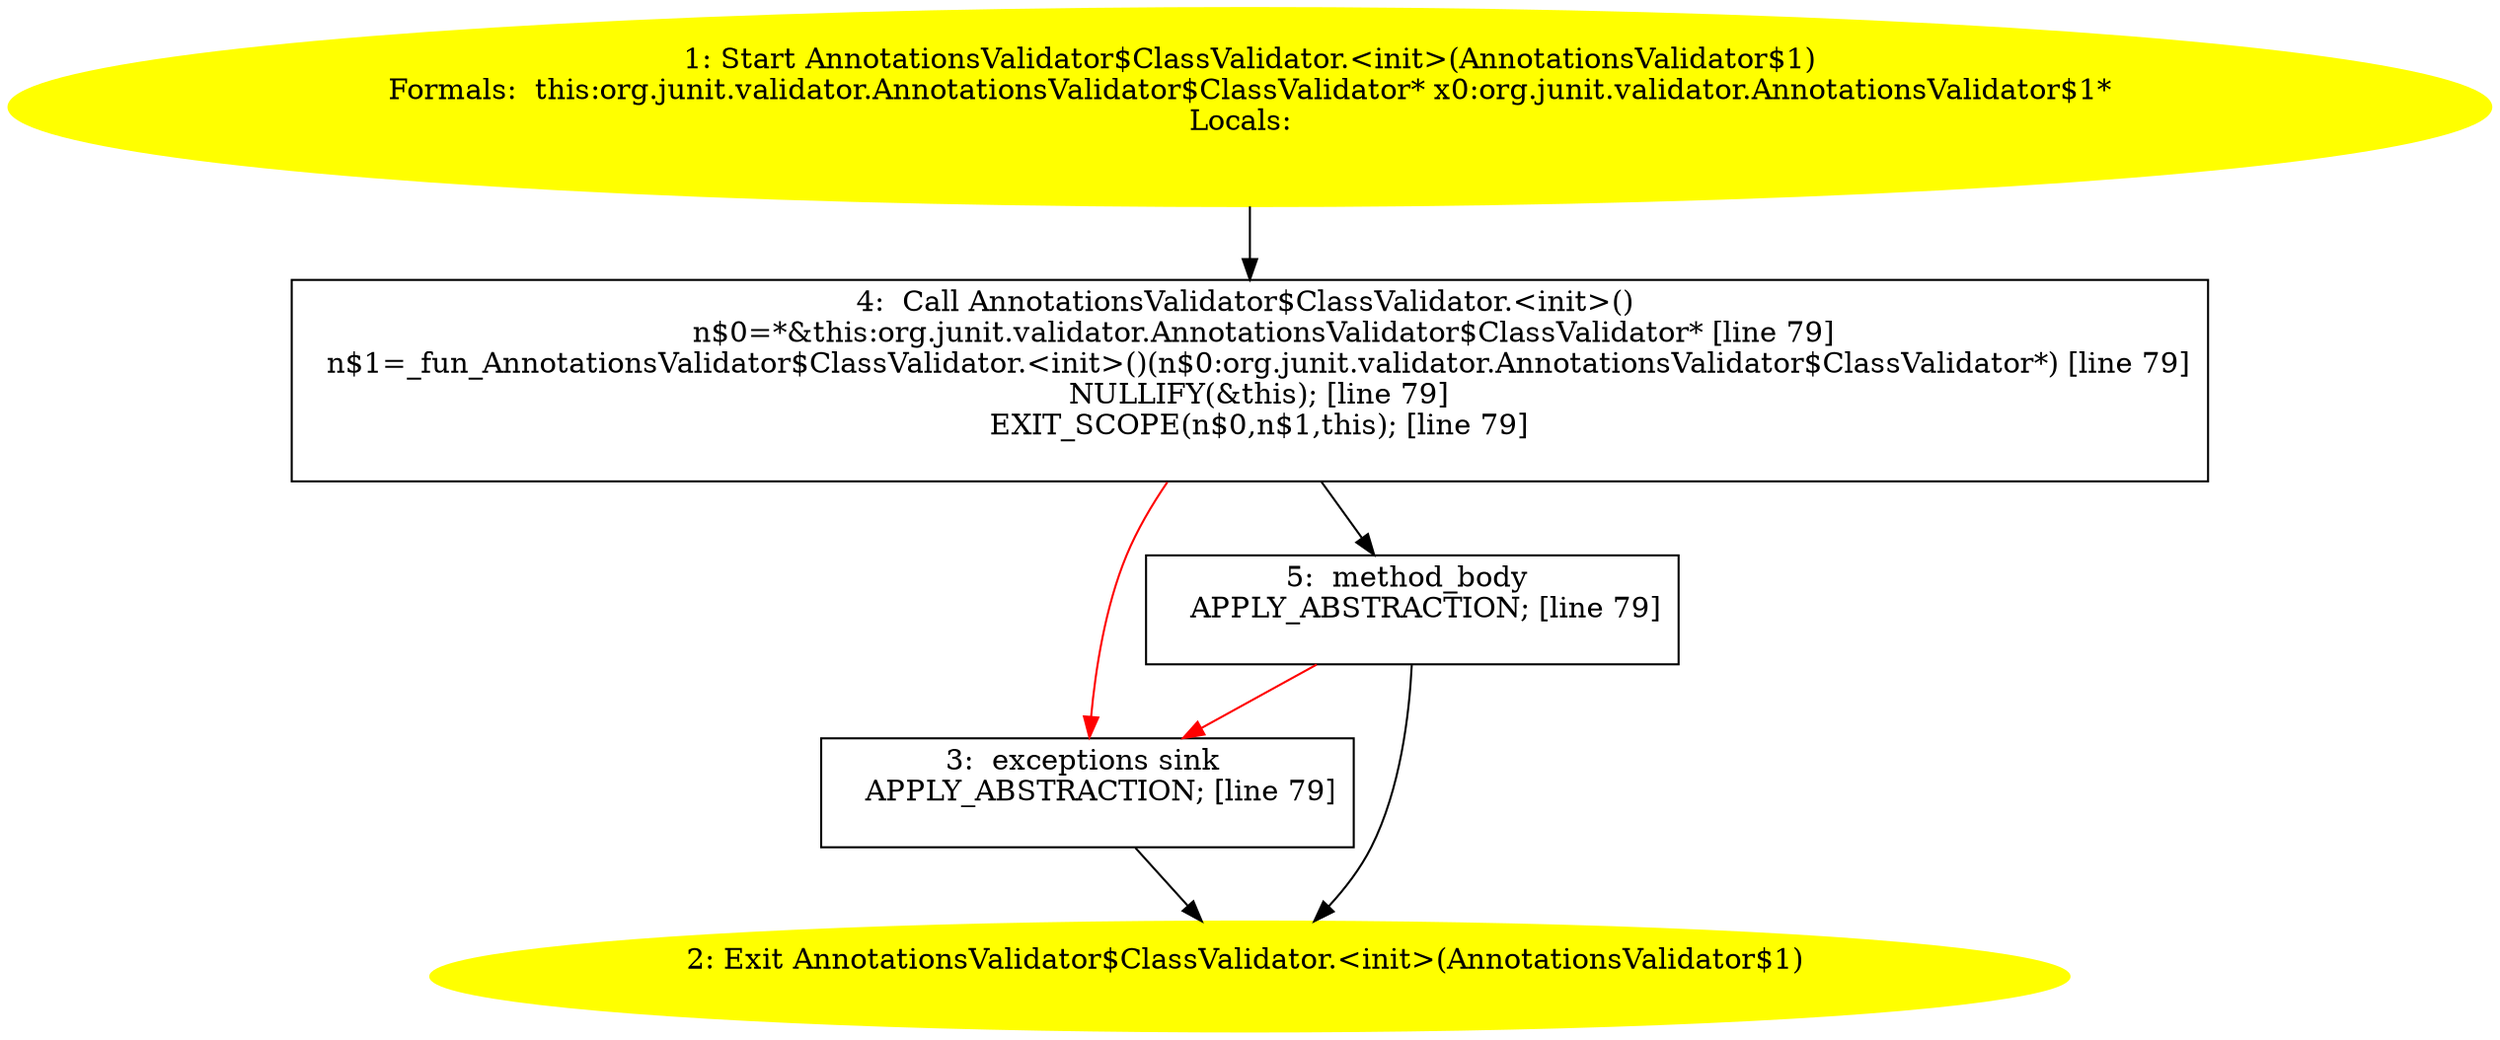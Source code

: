 /* @generated */
digraph cfg {
"org.junit.validator.AnnotationsValidator$ClassValidator.<init>(org.junit.validator.AnnotationsValida.1448f1fc470e4c50cb6a0692a875c7d9_1" [label="1: Start AnnotationsValidator$ClassValidator.<init>(AnnotationsValidator$1)\nFormals:  this:org.junit.validator.AnnotationsValidator$ClassValidator* x0:org.junit.validator.AnnotationsValidator$1*\nLocals:  \n  " color=yellow style=filled]
	

	 "org.junit.validator.AnnotationsValidator$ClassValidator.<init>(org.junit.validator.AnnotationsValida.1448f1fc470e4c50cb6a0692a875c7d9_1" -> "org.junit.validator.AnnotationsValidator$ClassValidator.<init>(org.junit.validator.AnnotationsValida.1448f1fc470e4c50cb6a0692a875c7d9_4" ;
"org.junit.validator.AnnotationsValidator$ClassValidator.<init>(org.junit.validator.AnnotationsValida.1448f1fc470e4c50cb6a0692a875c7d9_2" [label="2: Exit AnnotationsValidator$ClassValidator.<init>(AnnotationsValidator$1) \n  " color=yellow style=filled]
	

"org.junit.validator.AnnotationsValidator$ClassValidator.<init>(org.junit.validator.AnnotationsValida.1448f1fc470e4c50cb6a0692a875c7d9_3" [label="3:  exceptions sink \n   APPLY_ABSTRACTION; [line 79]\n " shape="box"]
	

	 "org.junit.validator.AnnotationsValidator$ClassValidator.<init>(org.junit.validator.AnnotationsValida.1448f1fc470e4c50cb6a0692a875c7d9_3" -> "org.junit.validator.AnnotationsValidator$ClassValidator.<init>(org.junit.validator.AnnotationsValida.1448f1fc470e4c50cb6a0692a875c7d9_2" ;
"org.junit.validator.AnnotationsValidator$ClassValidator.<init>(org.junit.validator.AnnotationsValida.1448f1fc470e4c50cb6a0692a875c7d9_4" [label="4:  Call AnnotationsValidator$ClassValidator.<init>() \n   n$0=*&this:org.junit.validator.AnnotationsValidator$ClassValidator* [line 79]\n  n$1=_fun_AnnotationsValidator$ClassValidator.<init>()(n$0:org.junit.validator.AnnotationsValidator$ClassValidator*) [line 79]\n  NULLIFY(&this); [line 79]\n  EXIT_SCOPE(n$0,n$1,this); [line 79]\n " shape="box"]
	

	 "org.junit.validator.AnnotationsValidator$ClassValidator.<init>(org.junit.validator.AnnotationsValida.1448f1fc470e4c50cb6a0692a875c7d9_4" -> "org.junit.validator.AnnotationsValidator$ClassValidator.<init>(org.junit.validator.AnnotationsValida.1448f1fc470e4c50cb6a0692a875c7d9_5" ;
	 "org.junit.validator.AnnotationsValidator$ClassValidator.<init>(org.junit.validator.AnnotationsValida.1448f1fc470e4c50cb6a0692a875c7d9_4" -> "org.junit.validator.AnnotationsValidator$ClassValidator.<init>(org.junit.validator.AnnotationsValida.1448f1fc470e4c50cb6a0692a875c7d9_3" [color="red" ];
"org.junit.validator.AnnotationsValidator$ClassValidator.<init>(org.junit.validator.AnnotationsValida.1448f1fc470e4c50cb6a0692a875c7d9_5" [label="5:  method_body \n   APPLY_ABSTRACTION; [line 79]\n " shape="box"]
	

	 "org.junit.validator.AnnotationsValidator$ClassValidator.<init>(org.junit.validator.AnnotationsValida.1448f1fc470e4c50cb6a0692a875c7d9_5" -> "org.junit.validator.AnnotationsValidator$ClassValidator.<init>(org.junit.validator.AnnotationsValida.1448f1fc470e4c50cb6a0692a875c7d9_2" ;
	 "org.junit.validator.AnnotationsValidator$ClassValidator.<init>(org.junit.validator.AnnotationsValida.1448f1fc470e4c50cb6a0692a875c7d9_5" -> "org.junit.validator.AnnotationsValidator$ClassValidator.<init>(org.junit.validator.AnnotationsValida.1448f1fc470e4c50cb6a0692a875c7d9_3" [color="red" ];
}
